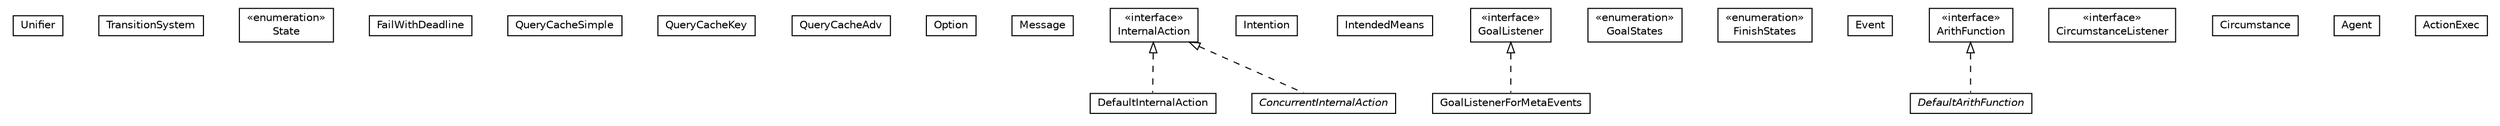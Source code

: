 #!/usr/local/bin/dot
#
# Class diagram 
# Generated by UMLGraph version R5_6 (http://www.umlgraph.org/)
#

digraph G {
	edge [fontname="Helvetica",fontsize=10,labelfontname="Helvetica",labelfontsize=10];
	node [fontname="Helvetica",fontsize=10,shape=plaintext];
	nodesep=0.25;
	ranksep=0.5;
	// jason.asSemantics.Unifier
	c645 [label=<<table title="jason.asSemantics.Unifier" border="0" cellborder="1" cellspacing="0" cellpadding="2" port="p" href="./Unifier.html">
		<tr><td><table border="0" cellspacing="0" cellpadding="1">
<tr><td align="center" balign="center"> Unifier </td></tr>
		</table></td></tr>
		</table>>, URL="./Unifier.html", fontname="Helvetica", fontcolor="black", fontsize=10.0];
	// jason.asSemantics.TransitionSystem
	c646 [label=<<table title="jason.asSemantics.TransitionSystem" border="0" cellborder="1" cellspacing="0" cellpadding="2" port="p" href="./TransitionSystem.html">
		<tr><td><table border="0" cellspacing="0" cellpadding="1">
<tr><td align="center" balign="center"> TransitionSystem </td></tr>
		</table></td></tr>
		</table>>, URL="./TransitionSystem.html", fontname="Helvetica", fontcolor="black", fontsize=10.0];
	// jason.asSemantics.TransitionSystem.State
	c647 [label=<<table title="jason.asSemantics.TransitionSystem.State" border="0" cellborder="1" cellspacing="0" cellpadding="2" port="p" href="./TransitionSystem.State.html">
		<tr><td><table border="0" cellspacing="0" cellpadding="1">
<tr><td align="center" balign="center"> &#171;enumeration&#187; </td></tr>
<tr><td align="center" balign="center"> State </td></tr>
		</table></td></tr>
		</table>>, URL="./TransitionSystem.State.html", fontname="Helvetica", fontcolor="black", fontsize=10.0];
	// jason.asSemantics.TransitionSystem.FailWithDeadline
	c648 [label=<<table title="jason.asSemantics.TransitionSystem.FailWithDeadline" border="0" cellborder="1" cellspacing="0" cellpadding="2" port="p" href="./TransitionSystem.FailWithDeadline.html">
		<tr><td><table border="0" cellspacing="0" cellpadding="1">
<tr><td align="center" balign="center"> FailWithDeadline </td></tr>
		</table></td></tr>
		</table>>, URL="./TransitionSystem.FailWithDeadline.html", fontname="Helvetica", fontcolor="black", fontsize=10.0];
	// jason.asSemantics.QueryCacheSimple
	c649 [label=<<table title="jason.asSemantics.QueryCacheSimple" border="0" cellborder="1" cellspacing="0" cellpadding="2" port="p" href="./QueryCacheSimple.html">
		<tr><td><table border="0" cellspacing="0" cellpadding="1">
<tr><td align="center" balign="center"> QueryCacheSimple </td></tr>
		</table></td></tr>
		</table>>, URL="./QueryCacheSimple.html", fontname="Helvetica", fontcolor="black", fontsize=10.0];
	// jason.asSemantics.QueryCacheKey
	c650 [label=<<table title="jason.asSemantics.QueryCacheKey" border="0" cellborder="1" cellspacing="0" cellpadding="2" port="p" href="./QueryCacheKey.html">
		<tr><td><table border="0" cellspacing="0" cellpadding="1">
<tr><td align="center" balign="center"> QueryCacheKey </td></tr>
		</table></td></tr>
		</table>>, URL="./QueryCacheKey.html", fontname="Helvetica", fontcolor="black", fontsize=10.0];
	// jason.asSemantics.QueryCacheAdv
	c651 [label=<<table title="jason.asSemantics.QueryCacheAdv" border="0" cellborder="1" cellspacing="0" cellpadding="2" port="p" href="./QueryCacheAdv.html">
		<tr><td><table border="0" cellspacing="0" cellpadding="1">
<tr><td align="center" balign="center"> QueryCacheAdv </td></tr>
		</table></td></tr>
		</table>>, URL="./QueryCacheAdv.html", fontname="Helvetica", fontcolor="black", fontsize=10.0];
	// jason.asSemantics.Option
	c652 [label=<<table title="jason.asSemantics.Option" border="0" cellborder="1" cellspacing="0" cellpadding="2" port="p" href="./Option.html">
		<tr><td><table border="0" cellspacing="0" cellpadding="1">
<tr><td align="center" balign="center"> Option </td></tr>
		</table></td></tr>
		</table>>, URL="./Option.html", fontname="Helvetica", fontcolor="black", fontsize=10.0];
	// jason.asSemantics.Message
	c653 [label=<<table title="jason.asSemantics.Message" border="0" cellborder="1" cellspacing="0" cellpadding="2" port="p" href="./Message.html">
		<tr><td><table border="0" cellspacing="0" cellpadding="1">
<tr><td align="center" balign="center"> Message </td></tr>
		</table></td></tr>
		</table>>, URL="./Message.html", fontname="Helvetica", fontcolor="black", fontsize=10.0];
	// jason.asSemantics.InternalAction
	c654 [label=<<table title="jason.asSemantics.InternalAction" border="0" cellborder="1" cellspacing="0" cellpadding="2" port="p" href="./InternalAction.html">
		<tr><td><table border="0" cellspacing="0" cellpadding="1">
<tr><td align="center" balign="center"> &#171;interface&#187; </td></tr>
<tr><td align="center" balign="center"> InternalAction </td></tr>
		</table></td></tr>
		</table>>, URL="./InternalAction.html", fontname="Helvetica", fontcolor="black", fontsize=10.0];
	// jason.asSemantics.Intention
	c655 [label=<<table title="jason.asSemantics.Intention" border="0" cellborder="1" cellspacing="0" cellpadding="2" port="p" href="./Intention.html">
		<tr><td><table border="0" cellspacing="0" cellpadding="1">
<tr><td align="center" balign="center"> Intention </td></tr>
		</table></td></tr>
		</table>>, URL="./Intention.html", fontname="Helvetica", fontcolor="black", fontsize=10.0];
	// jason.asSemantics.IntendedMeans
	c656 [label=<<table title="jason.asSemantics.IntendedMeans" border="0" cellborder="1" cellspacing="0" cellpadding="2" port="p" href="./IntendedMeans.html">
		<tr><td><table border="0" cellspacing="0" cellpadding="1">
<tr><td align="center" balign="center"> IntendedMeans </td></tr>
		</table></td></tr>
		</table>>, URL="./IntendedMeans.html", fontname="Helvetica", fontcolor="black", fontsize=10.0];
	// jason.asSemantics.GoalListenerForMetaEvents
	c657 [label=<<table title="jason.asSemantics.GoalListenerForMetaEvents" border="0" cellborder="1" cellspacing="0" cellpadding="2" port="p" href="./GoalListenerForMetaEvents.html">
		<tr><td><table border="0" cellspacing="0" cellpadding="1">
<tr><td align="center" balign="center"> GoalListenerForMetaEvents </td></tr>
		</table></td></tr>
		</table>>, URL="./GoalListenerForMetaEvents.html", fontname="Helvetica", fontcolor="black", fontsize=10.0];
	// jason.asSemantics.GoalListener
	c658 [label=<<table title="jason.asSemantics.GoalListener" border="0" cellborder="1" cellspacing="0" cellpadding="2" port="p" href="./GoalListener.html">
		<tr><td><table border="0" cellspacing="0" cellpadding="1">
<tr><td align="center" balign="center"> &#171;interface&#187; </td></tr>
<tr><td align="center" balign="center"> GoalListener </td></tr>
		</table></td></tr>
		</table>>, URL="./GoalListener.html", fontname="Helvetica", fontcolor="black", fontsize=10.0];
	// jason.asSemantics.GoalListener.GoalStates
	c659 [label=<<table title="jason.asSemantics.GoalListener.GoalStates" border="0" cellborder="1" cellspacing="0" cellpadding="2" port="p" href="./GoalListener.GoalStates.html">
		<tr><td><table border="0" cellspacing="0" cellpadding="1">
<tr><td align="center" balign="center"> &#171;enumeration&#187; </td></tr>
<tr><td align="center" balign="center"> GoalStates </td></tr>
		</table></td></tr>
		</table>>, URL="./GoalListener.GoalStates.html", fontname="Helvetica", fontcolor="black", fontsize=10.0];
	// jason.asSemantics.GoalListener.FinishStates
	c660 [label=<<table title="jason.asSemantics.GoalListener.FinishStates" border="0" cellborder="1" cellspacing="0" cellpadding="2" port="p" href="./GoalListener.FinishStates.html">
		<tr><td><table border="0" cellspacing="0" cellpadding="1">
<tr><td align="center" balign="center"> &#171;enumeration&#187; </td></tr>
<tr><td align="center" balign="center"> FinishStates </td></tr>
		</table></td></tr>
		</table>>, URL="./GoalListener.FinishStates.html", fontname="Helvetica", fontcolor="black", fontsize=10.0];
	// jason.asSemantics.Event
	c661 [label=<<table title="jason.asSemantics.Event" border="0" cellborder="1" cellspacing="0" cellpadding="2" port="p" href="./Event.html">
		<tr><td><table border="0" cellspacing="0" cellpadding="1">
<tr><td align="center" balign="center"> Event </td></tr>
		</table></td></tr>
		</table>>, URL="./Event.html", fontname="Helvetica", fontcolor="black", fontsize=10.0];
	// jason.asSemantics.DefaultInternalAction
	c662 [label=<<table title="jason.asSemantics.DefaultInternalAction" border="0" cellborder="1" cellspacing="0" cellpadding="2" port="p" href="./DefaultInternalAction.html">
		<tr><td><table border="0" cellspacing="0" cellpadding="1">
<tr><td align="center" balign="center"> DefaultInternalAction </td></tr>
		</table></td></tr>
		</table>>, URL="./DefaultInternalAction.html", fontname="Helvetica", fontcolor="black", fontsize=10.0];
	// jason.asSemantics.DefaultArithFunction
	c663 [label=<<table title="jason.asSemantics.DefaultArithFunction" border="0" cellborder="1" cellspacing="0" cellpadding="2" port="p" href="./DefaultArithFunction.html">
		<tr><td><table border="0" cellspacing="0" cellpadding="1">
<tr><td align="center" balign="center"><font face="Helvetica-Oblique"> DefaultArithFunction </font></td></tr>
		</table></td></tr>
		</table>>, URL="./DefaultArithFunction.html", fontname="Helvetica", fontcolor="black", fontsize=10.0];
	// jason.asSemantics.ConcurrentInternalAction
	c664 [label=<<table title="jason.asSemantics.ConcurrentInternalAction" border="0" cellborder="1" cellspacing="0" cellpadding="2" port="p" href="./ConcurrentInternalAction.html">
		<tr><td><table border="0" cellspacing="0" cellpadding="1">
<tr><td align="center" balign="center"><font face="Helvetica-Oblique"> ConcurrentInternalAction </font></td></tr>
		</table></td></tr>
		</table>>, URL="./ConcurrentInternalAction.html", fontname="Helvetica", fontcolor="black", fontsize=10.0];
	// jason.asSemantics.CircumstanceListener
	c665 [label=<<table title="jason.asSemantics.CircumstanceListener" border="0" cellborder="1" cellspacing="0" cellpadding="2" port="p" href="./CircumstanceListener.html">
		<tr><td><table border="0" cellspacing="0" cellpadding="1">
<tr><td align="center" balign="center"> &#171;interface&#187; </td></tr>
<tr><td align="center" balign="center"> CircumstanceListener </td></tr>
		</table></td></tr>
		</table>>, URL="./CircumstanceListener.html", fontname="Helvetica", fontcolor="black", fontsize=10.0];
	// jason.asSemantics.Circumstance
	c666 [label=<<table title="jason.asSemantics.Circumstance" border="0" cellborder="1" cellspacing="0" cellpadding="2" port="p" href="./Circumstance.html">
		<tr><td><table border="0" cellspacing="0" cellpadding="1">
<tr><td align="center" balign="center"> Circumstance </td></tr>
		</table></td></tr>
		</table>>, URL="./Circumstance.html", fontname="Helvetica", fontcolor="black", fontsize=10.0];
	// jason.asSemantics.ArithFunction
	c667 [label=<<table title="jason.asSemantics.ArithFunction" border="0" cellborder="1" cellspacing="0" cellpadding="2" port="p" href="./ArithFunction.html">
		<tr><td><table border="0" cellspacing="0" cellpadding="1">
<tr><td align="center" balign="center"> &#171;interface&#187; </td></tr>
<tr><td align="center" balign="center"> ArithFunction </td></tr>
		</table></td></tr>
		</table>>, URL="./ArithFunction.html", fontname="Helvetica", fontcolor="black", fontsize=10.0];
	// jason.asSemantics.Agent
	c668 [label=<<table title="jason.asSemantics.Agent" border="0" cellborder="1" cellspacing="0" cellpadding="2" port="p" href="./Agent.html">
		<tr><td><table border="0" cellspacing="0" cellpadding="1">
<tr><td align="center" balign="center"> Agent </td></tr>
		</table></td></tr>
		</table>>, URL="./Agent.html", fontname="Helvetica", fontcolor="black", fontsize=10.0];
	// jason.asSemantics.ActionExec
	c669 [label=<<table title="jason.asSemantics.ActionExec" border="0" cellborder="1" cellspacing="0" cellpadding="2" port="p" href="./ActionExec.html">
		<tr><td><table border="0" cellspacing="0" cellpadding="1">
<tr><td align="center" balign="center"> ActionExec </td></tr>
		</table></td></tr>
		</table>>, URL="./ActionExec.html", fontname="Helvetica", fontcolor="black", fontsize=10.0];
	//jason.asSemantics.GoalListenerForMetaEvents implements jason.asSemantics.GoalListener
	c658:p -> c657:p [dir=back,arrowtail=empty,style=dashed];
	//jason.asSemantics.DefaultInternalAction implements jason.asSemantics.InternalAction
	c654:p -> c662:p [dir=back,arrowtail=empty,style=dashed];
	//jason.asSemantics.DefaultArithFunction implements jason.asSemantics.ArithFunction
	c667:p -> c663:p [dir=back,arrowtail=empty,style=dashed];
	//jason.asSemantics.ConcurrentInternalAction implements jason.asSemantics.InternalAction
	c654:p -> c664:p [dir=back,arrowtail=empty,style=dashed];
}

